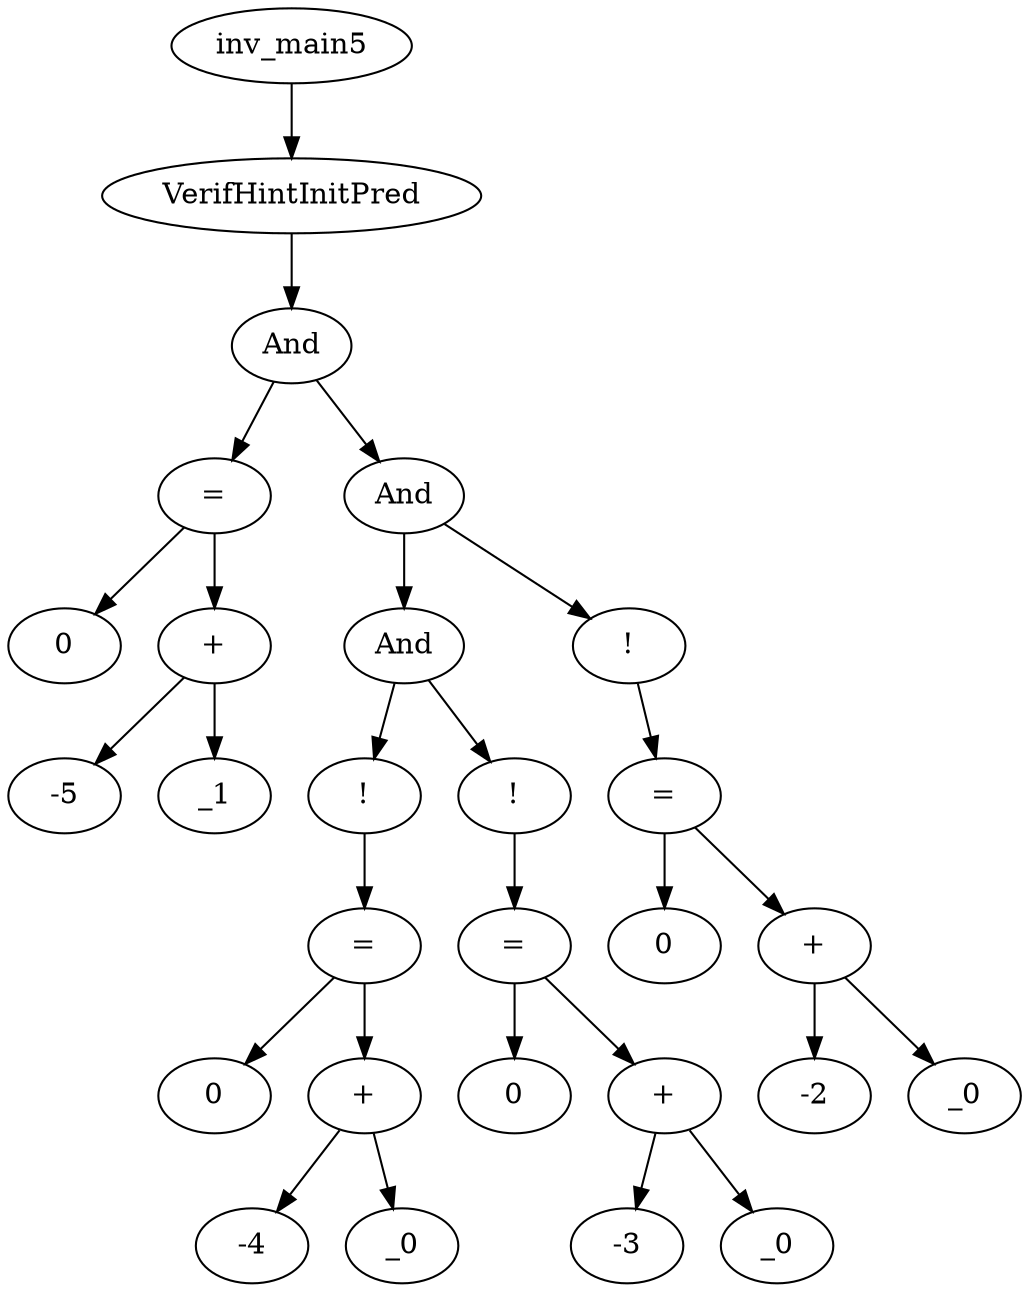digraph dag {
0 [label="inv_main5"];
1 [label="VerifHintInitPred"];
2 [label="And"];
3 [label="="];
4 [label="0"];
5 [label="+"];
6 [label="-5"];
7 [label="_1"];
8 [label="And"];
9 [label="And"];
10 [label="!"];
11 [label="="];
12 [label="0"];
13 [label="+"];
14 [label="-4"];
15 [label="_0"];
16 [label="!"];
17 [label="="];
18 [label="0"];
19 [label="+"];
20 [label="-3"];
21 [label="_0"];
22 [label="!"];
23 [label="="];
24 [label="0"];
25 [label="+"];
26 [label="-2"];
27 [label="_0"];
0->1
1->2
2->3
2 -> 8
3->5
3 -> 4
5->7
5 -> 6
8->9
8 -> 22
9->10
9 -> 16
10->11
11->13
11 -> 12
13->15
13 -> 14
16->17
17->19
17 -> 18
19->21
19 -> 20
22->23
23->25
23 -> 24
25->27
25 -> 26
}
